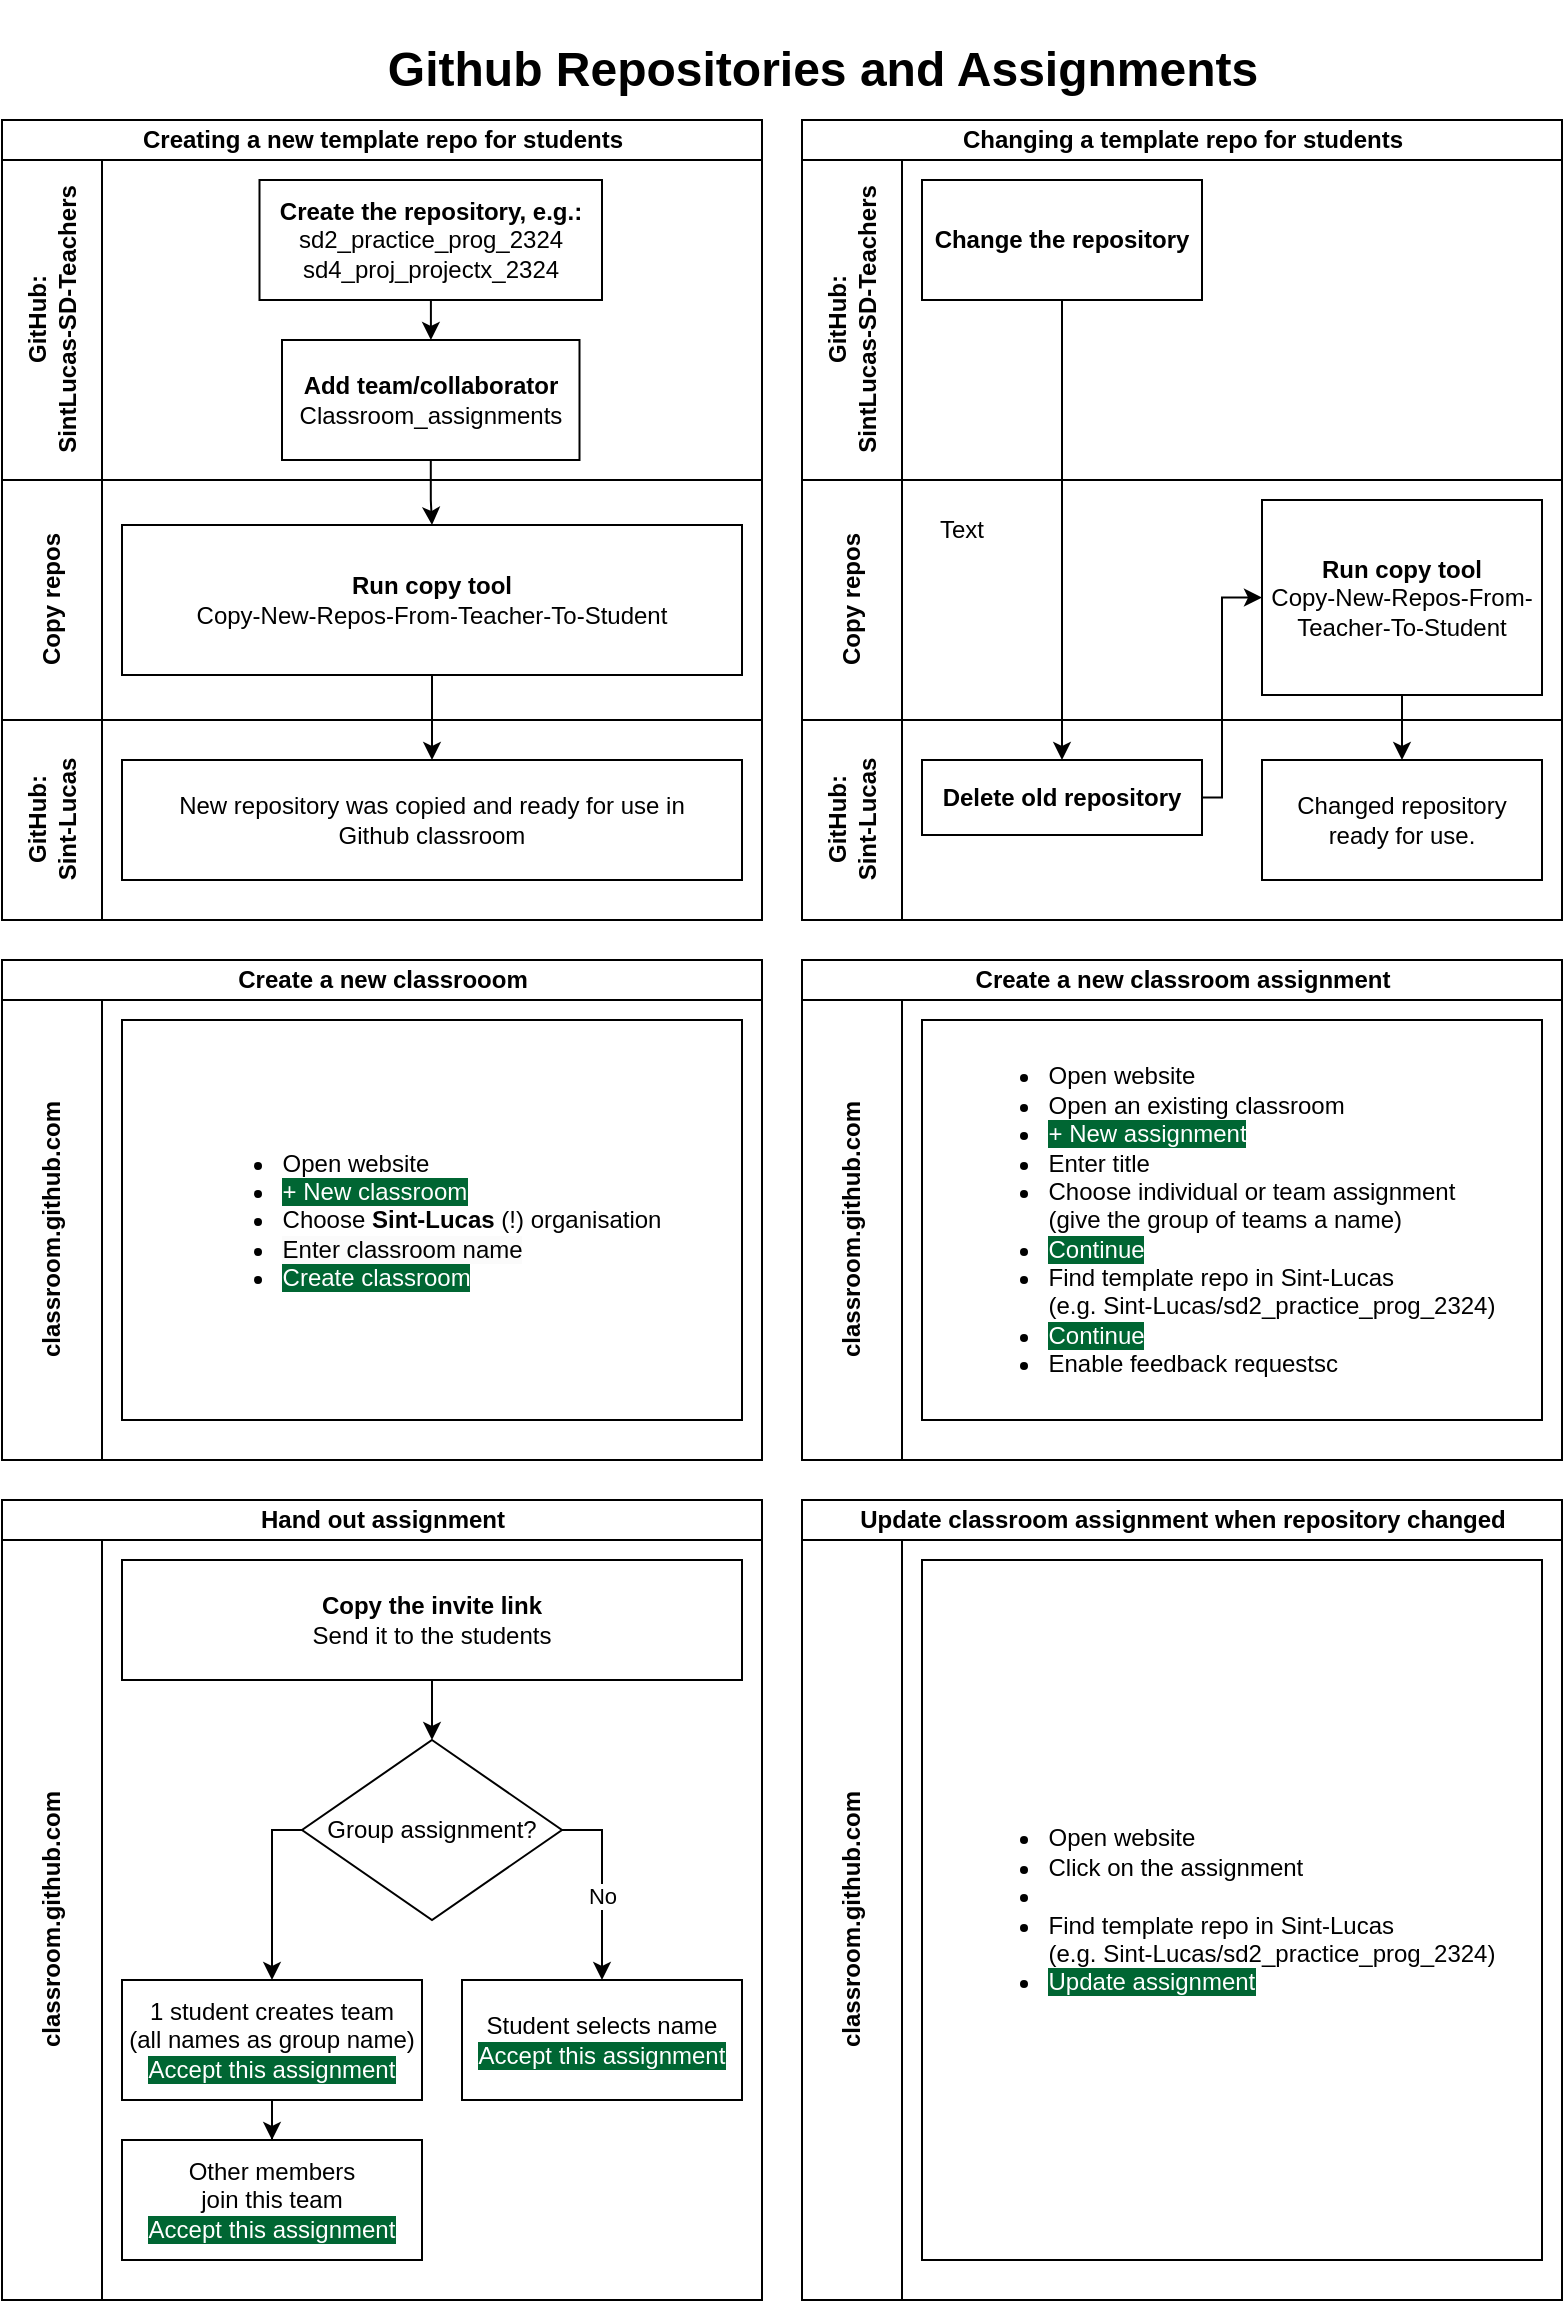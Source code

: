 <mxfile version="22.1.0" type="github">
  <diagram id="prtHgNgQTEPvFCAcTncT" name="Page-1">
    <mxGraphModel dx="1843" dy="774" grid="1" gridSize="10" guides="1" tooltips="1" connect="1" arrows="1" fold="1" page="1" pageScale="1" pageWidth="827" pageHeight="1169" math="0" shadow="0">
      <root>
        <mxCell id="0" />
        <mxCell id="1" parent="0" />
        <mxCell id="cB7DvBvC8rL1--WPOTw6-1" value="Creating a new template repo for students" style="swimlane;childLayout=stackLayout;resizeParent=1;resizeParentMax=0;horizontal=1;startSize=20;horizontalStack=0;html=1;" vertex="1" parent="1">
          <mxGeometry x="20" y="60" width="380" height="400" as="geometry" />
        </mxCell>
        <mxCell id="cB7DvBvC8rL1--WPOTw6-2" value="GitHub:&lt;br&gt;SintLucas-SD-Teachers" style="swimlane;startSize=50;horizontal=0;html=1;" vertex="1" parent="cB7DvBvC8rL1--WPOTw6-1">
          <mxGeometry y="20" width="380" height="160" as="geometry" />
        </mxCell>
        <mxCell id="cB7DvBvC8rL1--WPOTw6-5" value="&lt;b&gt;Create the repository, e.g.:&lt;br&gt;&lt;/b&gt;sd2_practice_prog_2324&lt;br&gt;sd4_proj_projectx_2324" style="rounded=0;whiteSpace=wrap;html=1;" vertex="1" parent="cB7DvBvC8rL1--WPOTw6-2">
          <mxGeometry x="128.75" y="10" width="171.25" height="60" as="geometry" />
        </mxCell>
        <mxCell id="cB7DvBvC8rL1--WPOTw6-23" value="&lt;b&gt;Add team/collaborator&lt;/b&gt;&lt;br&gt;Classroom_assignments" style="whiteSpace=wrap;html=1;rounded=0;" vertex="1" parent="cB7DvBvC8rL1--WPOTw6-2">
          <mxGeometry x="140" y="90" width="148.75" height="60" as="geometry" />
        </mxCell>
        <mxCell id="cB7DvBvC8rL1--WPOTw6-44" value="" style="edgeStyle=orthogonalEdgeStyle;rounded=0;orthogonalLoop=1;jettySize=auto;html=1;entryX=0.5;entryY=0;entryDx=0;entryDy=0;" edge="1" parent="cB7DvBvC8rL1--WPOTw6-2" source="cB7DvBvC8rL1--WPOTw6-5" target="cB7DvBvC8rL1--WPOTw6-23">
          <mxGeometry relative="1" as="geometry" />
        </mxCell>
        <mxCell id="cB7DvBvC8rL1--WPOTw6-3" value="Copy repos" style="swimlane;startSize=50;horizontal=0;html=1;" vertex="1" parent="cB7DvBvC8rL1--WPOTw6-1">
          <mxGeometry y="180" width="380" height="120" as="geometry" />
        </mxCell>
        <mxCell id="cB7DvBvC8rL1--WPOTw6-25" value="&lt;b&gt;Run copy tool&lt;/b&gt;&lt;br&gt;Copy-New-Repos-From-Teacher-To-Student" style="whiteSpace=wrap;html=1;rounded=0;" vertex="1" parent="cB7DvBvC8rL1--WPOTw6-3">
          <mxGeometry x="60" y="22.5" width="310" height="75" as="geometry" />
        </mxCell>
        <mxCell id="cB7DvBvC8rL1--WPOTw6-4" value="GitHub:&lt;br&gt;Sint-Lucas" style="swimlane;startSize=50;horizontal=0;html=1;" vertex="1" parent="cB7DvBvC8rL1--WPOTw6-1">
          <mxGeometry y="300" width="380" height="100" as="geometry" />
        </mxCell>
        <mxCell id="cB7DvBvC8rL1--WPOTw6-27" value="New repository was copied and ready for use in &lt;br&gt;Github classroom" style="whiteSpace=wrap;html=1;rounded=0;" vertex="1" parent="cB7DvBvC8rL1--WPOTw6-4">
          <mxGeometry x="60" y="20" width="310" height="60" as="geometry" />
        </mxCell>
        <mxCell id="cB7DvBvC8rL1--WPOTw6-40" value="" style="edgeStyle=orthogonalEdgeStyle;rounded=0;orthogonalLoop=1;jettySize=auto;html=1;" edge="1" parent="cB7DvBvC8rL1--WPOTw6-1" source="cB7DvBvC8rL1--WPOTw6-25" target="cB7DvBvC8rL1--WPOTw6-27">
          <mxGeometry relative="1" as="geometry" />
        </mxCell>
        <mxCell id="cB7DvBvC8rL1--WPOTw6-45" value="" style="edgeStyle=orthogonalEdgeStyle;rounded=0;orthogonalLoop=1;jettySize=auto;html=1;" edge="1" parent="cB7DvBvC8rL1--WPOTw6-1" source="cB7DvBvC8rL1--WPOTw6-23" target="cB7DvBvC8rL1--WPOTw6-25">
          <mxGeometry relative="1" as="geometry" />
        </mxCell>
        <mxCell id="cB7DvBvC8rL1--WPOTw6-29" value="Changing a template repo for students" style="swimlane;childLayout=stackLayout;resizeParent=1;resizeParentMax=0;horizontal=1;startSize=20;horizontalStack=0;html=1;" vertex="1" parent="1">
          <mxGeometry x="420" y="60" width="380" height="400" as="geometry" />
        </mxCell>
        <mxCell id="cB7DvBvC8rL1--WPOTw6-30" value="GitHub:&lt;br&gt;SintLucas-SD-Teachers" style="swimlane;startSize=50;horizontal=0;html=1;" vertex="1" parent="cB7DvBvC8rL1--WPOTw6-29">
          <mxGeometry y="20" width="380" height="160" as="geometry" />
        </mxCell>
        <mxCell id="cB7DvBvC8rL1--WPOTw6-32" value="&lt;b&gt;Change the repository&lt;/b&gt;" style="rounded=0;whiteSpace=wrap;html=1;" vertex="1" parent="cB7DvBvC8rL1--WPOTw6-30">
          <mxGeometry x="60" y="10" width="140" height="60" as="geometry" />
        </mxCell>
        <mxCell id="cB7DvBvC8rL1--WPOTw6-34" value="Copy repos" style="swimlane;startSize=50;horizontal=0;html=1;" vertex="1" parent="cB7DvBvC8rL1--WPOTw6-29">
          <mxGeometry y="180" width="380" height="120" as="geometry" />
        </mxCell>
        <mxCell id="cB7DvBvC8rL1--WPOTw6-35" value="&lt;b&gt;Run copy tool&lt;/b&gt;&lt;br&gt;Copy-New-Repos-From-Teacher-To-Student" style="whiteSpace=wrap;html=1;rounded=0;" vertex="1" parent="cB7DvBvC8rL1--WPOTw6-34">
          <mxGeometry x="230" y="10" width="140" height="97.5" as="geometry" />
        </mxCell>
        <mxCell id="cB7DvBvC8rL1--WPOTw6-36" value="GitHub:&lt;br&gt;Sint-Lucas" style="swimlane;startSize=50;horizontal=0;html=1;" vertex="1" parent="cB7DvBvC8rL1--WPOTw6-29">
          <mxGeometry y="300" width="380" height="100" as="geometry" />
        </mxCell>
        <mxCell id="cB7DvBvC8rL1--WPOTw6-37" value="Changed repository ready for use." style="whiteSpace=wrap;html=1;rounded=0;" vertex="1" parent="cB7DvBvC8rL1--WPOTw6-36">
          <mxGeometry x="230" y="20" width="140" height="60" as="geometry" />
        </mxCell>
        <mxCell id="cB7DvBvC8rL1--WPOTw6-46" value="&lt;b&gt;Delete old repository&lt;/b&gt;" style="whiteSpace=wrap;html=1;rounded=0;" vertex="1" parent="cB7DvBvC8rL1--WPOTw6-36">
          <mxGeometry x="60" y="20" width="140" height="37.5" as="geometry" />
        </mxCell>
        <mxCell id="cB7DvBvC8rL1--WPOTw6-39" value="" style="edgeStyle=orthogonalEdgeStyle;rounded=0;orthogonalLoop=1;jettySize=auto;html=1;" edge="1" parent="cB7DvBvC8rL1--WPOTw6-29" source="cB7DvBvC8rL1--WPOTw6-35" target="cB7DvBvC8rL1--WPOTw6-37">
          <mxGeometry relative="1" as="geometry" />
        </mxCell>
        <mxCell id="cB7DvBvC8rL1--WPOTw6-47" style="edgeStyle=orthogonalEdgeStyle;rounded=0;orthogonalLoop=1;jettySize=auto;html=1;" edge="1" parent="cB7DvBvC8rL1--WPOTw6-29" source="cB7DvBvC8rL1--WPOTw6-32" target="cB7DvBvC8rL1--WPOTw6-46">
          <mxGeometry relative="1" as="geometry" />
        </mxCell>
        <mxCell id="cB7DvBvC8rL1--WPOTw6-49" style="edgeStyle=orthogonalEdgeStyle;rounded=0;orthogonalLoop=1;jettySize=auto;html=1;entryX=0;entryY=0.5;entryDx=0;entryDy=0;" edge="1" parent="cB7DvBvC8rL1--WPOTw6-29" source="cB7DvBvC8rL1--WPOTw6-46" target="cB7DvBvC8rL1--WPOTw6-35">
          <mxGeometry relative="1" as="geometry">
            <Array as="points">
              <mxPoint x="210" y="339" />
              <mxPoint x="210" y="239" />
            </Array>
          </mxGeometry>
        </mxCell>
        <mxCell id="cB7DvBvC8rL1--WPOTw6-94" value="Create a new classroom assignment" style="swimlane;childLayout=stackLayout;resizeParent=1;resizeParentMax=0;horizontal=1;startSize=20;horizontalStack=0;html=1;" vertex="1" parent="1">
          <mxGeometry x="420" y="480" width="380" height="250" as="geometry" />
        </mxCell>
        <mxCell id="cB7DvBvC8rL1--WPOTw6-95" value="classroom.github.com" style="swimlane;startSize=50;horizontal=0;html=1;" vertex="1" parent="cB7DvBvC8rL1--WPOTw6-94">
          <mxGeometry y="20" width="380" height="230" as="geometry" />
        </mxCell>
        <mxCell id="cB7DvBvC8rL1--WPOTw6-100" value="&lt;div style=&quot;text-align: left;&quot;&gt;&lt;ul&gt;&lt;li&gt;Open website&lt;/li&gt;&lt;li&gt;Open an existing classroom&lt;/li&gt;&lt;li&gt;&lt;span style=&quot;background-color: rgb(0, 102, 51);&quot;&gt;&lt;font color=&quot;#ffffff&quot;&gt;+ New assignment&lt;/font&gt;&lt;/span&gt;&lt;/li&gt;&lt;li&gt;&lt;span style=&quot;background-color: initial;&quot;&gt;Enter title&lt;/span&gt;&lt;/li&gt;&lt;li&gt;&lt;span style=&quot;background-color: initial;&quot;&gt;Choose individual or team assignment&lt;br&gt;&lt;/span&gt;(give the group of teams a name)&lt;/li&gt;&lt;li&gt;&lt;span style=&quot;background-color: rgb(0, 102, 51);&quot;&gt;&lt;font color=&quot;#ffffff&quot;&gt;Continue&lt;/font&gt;&lt;/span&gt;&lt;/li&gt;&lt;li&gt;&lt;span style=&quot;background-color: initial;&quot;&gt;Find template repo in Sint-Lucas&lt;br&gt;(e.g. Sint-Lucas/sd2_practice_prog_2324)&lt;/span&gt;&lt;/li&gt;&lt;li&gt;&lt;span style=&quot;background-color: rgb(0, 102, 51);&quot;&gt;&lt;font color=&quot;#ffffff&quot;&gt;Continue&lt;/font&gt;&lt;/span&gt;&lt;/li&gt;&lt;li&gt;Enable feedback requestsc&lt;/li&gt;&lt;/ul&gt;&lt;/div&gt;" style="whiteSpace=wrap;html=1;rounded=0;" vertex="1" parent="cB7DvBvC8rL1--WPOTw6-95">
          <mxGeometry x="60" y="10" width="310" height="200" as="geometry" />
        </mxCell>
        <mxCell id="cB7DvBvC8rL1--WPOTw6-108" value="Update classroom assignment when repository changed" style="swimlane;childLayout=stackLayout;resizeParent=1;resizeParentMax=0;horizontal=1;startSize=20;horizontalStack=0;html=1;" vertex="1" parent="1">
          <mxGeometry x="420" y="750" width="380" height="400" as="geometry" />
        </mxCell>
        <mxCell id="cB7DvBvC8rL1--WPOTw6-109" value="classroom.github.com" style="swimlane;startSize=50;horizontal=0;html=1;" vertex="1" parent="cB7DvBvC8rL1--WPOTw6-108">
          <mxGeometry y="20" width="380" height="380" as="geometry" />
        </mxCell>
        <mxCell id="cB7DvBvC8rL1--WPOTw6-111" value="&lt;div style=&quot;text-align: left;&quot;&gt;&lt;ul&gt;&lt;li style=&quot;border-color: var(--border-color);&quot;&gt;Open website&lt;/li&gt;&lt;li style=&quot;border-color: var(--border-color);&quot;&gt;Click on the assignment&lt;/li&gt;&lt;li style=&quot;border-color: var(--border-color);&quot;&gt;&lt;font style=&quot;border-color: var(--border-color);&quot; color=&quot;#ffffff&quot;&gt;+ New assignmen&lt;/font&gt;&lt;/li&gt;&lt;li&gt;&lt;span style=&quot;background-color: initial;&quot;&gt;Find template repo in Sint-Lucas&lt;br&gt;&lt;/span&gt;(e.g. Sint-Lucas/sd2_practice_prog_2324)&lt;br&gt;&lt;/li&gt;&lt;li&gt;&lt;span style=&quot;color: rgb(255, 255, 255); background-color: rgb(0, 102, 51);&quot;&gt;Update assignment&lt;/span&gt;&lt;br&gt;&lt;/li&gt;&lt;/ul&gt;&lt;/div&gt;" style="whiteSpace=wrap;html=1;rounded=0;" vertex="1" parent="cB7DvBvC8rL1--WPOTw6-109">
          <mxGeometry x="60" y="10" width="310" height="350" as="geometry" />
        </mxCell>
        <mxCell id="cB7DvBvC8rL1--WPOTw6-113" value="Hand out assignment" style="swimlane;childLayout=stackLayout;resizeParent=1;resizeParentMax=0;horizontal=1;startSize=20;horizontalStack=0;html=1;" vertex="1" parent="1">
          <mxGeometry x="20" y="750" width="380" height="400" as="geometry" />
        </mxCell>
        <mxCell id="cB7DvBvC8rL1--WPOTw6-114" value="classroom.github.com" style="swimlane;startSize=50;horizontal=0;html=1;" vertex="1" parent="cB7DvBvC8rL1--WPOTw6-113">
          <mxGeometry y="20" width="380" height="380" as="geometry" />
        </mxCell>
        <mxCell id="cB7DvBvC8rL1--WPOTw6-119" value="" style="edgeStyle=orthogonalEdgeStyle;rounded=0;orthogonalLoop=1;jettySize=auto;html=1;" edge="1" parent="cB7DvBvC8rL1--WPOTw6-114" source="cB7DvBvC8rL1--WPOTw6-116" target="cB7DvBvC8rL1--WPOTw6-118">
          <mxGeometry relative="1" as="geometry" />
        </mxCell>
        <mxCell id="cB7DvBvC8rL1--WPOTw6-116" value="&lt;b&gt;Copy the invite link&lt;br&gt;&lt;/b&gt;Send it to the students" style="whiteSpace=wrap;html=1;rounded=0;" vertex="1" parent="cB7DvBvC8rL1--WPOTw6-114">
          <mxGeometry x="60" y="10" width="310" height="60" as="geometry" />
        </mxCell>
        <mxCell id="cB7DvBvC8rL1--WPOTw6-126" value="" style="edgeStyle=orthogonalEdgeStyle;rounded=0;orthogonalLoop=1;jettySize=auto;html=1;exitX=1;exitY=0.5;exitDx=0;exitDy=0;" edge="1" parent="cB7DvBvC8rL1--WPOTw6-114" source="cB7DvBvC8rL1--WPOTw6-118" target="cB7DvBvC8rL1--WPOTw6-125">
          <mxGeometry relative="1" as="geometry" />
        </mxCell>
        <mxCell id="cB7DvBvC8rL1--WPOTw6-127" value="No" style="edgeLabel;html=1;align=center;verticalAlign=middle;resizable=0;points=[];" vertex="1" connectable="0" parent="cB7DvBvC8rL1--WPOTw6-126">
          <mxGeometry x="0.105" relative="1" as="geometry">
            <mxPoint as="offset" />
          </mxGeometry>
        </mxCell>
        <mxCell id="cB7DvBvC8rL1--WPOTw6-132" style="edgeStyle=orthogonalEdgeStyle;rounded=0;orthogonalLoop=1;jettySize=auto;html=1;exitX=0;exitY=0.5;exitDx=0;exitDy=0;" edge="1" parent="cB7DvBvC8rL1--WPOTw6-114" source="cB7DvBvC8rL1--WPOTw6-118" target="cB7DvBvC8rL1--WPOTw6-120">
          <mxGeometry relative="1" as="geometry">
            <Array as="points">
              <mxPoint x="135" y="145" />
            </Array>
          </mxGeometry>
        </mxCell>
        <mxCell id="cB7DvBvC8rL1--WPOTw6-118" value="Group assignment?" style="rhombus;whiteSpace=wrap;html=1;" vertex="1" parent="cB7DvBvC8rL1--WPOTw6-114">
          <mxGeometry x="150" y="100" width="130" height="90" as="geometry" />
        </mxCell>
        <mxCell id="cB7DvBvC8rL1--WPOTw6-134" value="" style="edgeStyle=orthogonalEdgeStyle;rounded=0;orthogonalLoop=1;jettySize=auto;html=1;" edge="1" parent="cB7DvBvC8rL1--WPOTw6-114" source="cB7DvBvC8rL1--WPOTw6-120" target="cB7DvBvC8rL1--WPOTw6-129">
          <mxGeometry relative="1" as="geometry" />
        </mxCell>
        <mxCell id="cB7DvBvC8rL1--WPOTw6-120" value="1 student creates team &lt;br&gt;(all names as group name)&lt;br&gt;&lt;span style=&quot;background-color: rgb(0, 102, 51);&quot;&gt;&lt;font color=&quot;#ffffff&quot;&gt;Accept this assignment&lt;/font&gt;&lt;/span&gt;" style="whiteSpace=wrap;html=1;" vertex="1" parent="cB7DvBvC8rL1--WPOTw6-114">
          <mxGeometry x="60" y="220" width="150" height="60" as="geometry" />
        </mxCell>
        <mxCell id="cB7DvBvC8rL1--WPOTw6-125" value="Student selects name&lt;br&gt;&lt;span style=&quot;background-color: rgb(0, 102, 51);&quot;&gt;&lt;font color=&quot;#ffffff&quot;&gt;Accept this assignment&lt;/font&gt;&lt;/span&gt;" style="whiteSpace=wrap;html=1;" vertex="1" parent="cB7DvBvC8rL1--WPOTw6-114">
          <mxGeometry x="230" y="220" width="140" height="60" as="geometry" />
        </mxCell>
        <mxCell id="cB7DvBvC8rL1--WPOTw6-129" value="Other members&lt;br&gt;join this team&lt;br&gt;&lt;span style=&quot;background-color: rgb(0, 102, 51);&quot;&gt;&lt;font color=&quot;#ffffff&quot;&gt;Accept this assignment&lt;/font&gt;&lt;/span&gt;" style="whiteSpace=wrap;html=1;" vertex="1" parent="cB7DvBvC8rL1--WPOTw6-114">
          <mxGeometry x="60" y="300" width="150" height="60" as="geometry" />
        </mxCell>
        <mxCell id="cB7DvBvC8rL1--WPOTw6-135" value="Create a new classrooom" style="swimlane;childLayout=stackLayout;resizeParent=1;resizeParentMax=0;horizontal=1;startSize=20;horizontalStack=0;html=1;" vertex="1" parent="1">
          <mxGeometry x="20" y="480" width="380" height="250" as="geometry" />
        </mxCell>
        <mxCell id="cB7DvBvC8rL1--WPOTw6-136" value="classroom.github.com" style="swimlane;startSize=50;horizontal=0;html=1;" vertex="1" parent="cB7DvBvC8rL1--WPOTw6-135">
          <mxGeometry y="20" width="380" height="230" as="geometry" />
        </mxCell>
        <mxCell id="cB7DvBvC8rL1--WPOTw6-138" value="&lt;div style=&quot;text-align: left;&quot;&gt;&lt;ul&gt;&lt;li&gt;&lt;span style=&quot;background-color: initial;&quot;&gt;Open website&lt;/span&gt;&lt;br&gt;&lt;/li&gt;&lt;li&gt;&lt;span style=&quot;background-color: rgb(0, 102, 51);&quot;&gt;&lt;font color=&quot;#ffffff&quot;&gt;+ New classroom&lt;/font&gt;&lt;/span&gt;&lt;/li&gt;&lt;li&gt;Choose &lt;b&gt;Sint-Lucas &lt;/b&gt;(!) organisation&lt;/li&gt;&lt;li&gt;&lt;span style=&quot;background-color: rgb(251, 251, 251);&quot;&gt;Enter classroom name&lt;/span&gt;&lt;/li&gt;&lt;li&gt;&lt;span style=&quot;color: rgb(255, 255, 255); background-color: rgb(0, 102, 51);&quot;&gt;Create classroom&lt;/span&gt;&lt;/li&gt;&lt;/ul&gt;&lt;/div&gt;" style="whiteSpace=wrap;html=1;rounded=0;" vertex="1" parent="cB7DvBvC8rL1--WPOTw6-136">
          <mxGeometry x="60" y="10" width="310" height="200" as="geometry" />
        </mxCell>
        <mxCell id="cB7DvBvC8rL1--WPOTw6-141" value="Text" style="text;strokeColor=none;align=center;fillColor=none;html=1;verticalAlign=middle;whiteSpace=wrap;rounded=0;" vertex="1" parent="1">
          <mxGeometry x="470" y="250" width="60" height="30" as="geometry" />
        </mxCell>
        <mxCell id="cB7DvBvC8rL1--WPOTw6-143" value="&lt;h1&gt;Github Repositories and Assignments&lt;/h1&gt;" style="text;html=1;align=center;verticalAlign=middle;resizable=0;points=[];autosize=1;strokeColor=none;fillColor=none;" vertex="1" parent="1">
          <mxGeometry x="200" width="460" height="70" as="geometry" />
        </mxCell>
      </root>
    </mxGraphModel>
  </diagram>
</mxfile>
